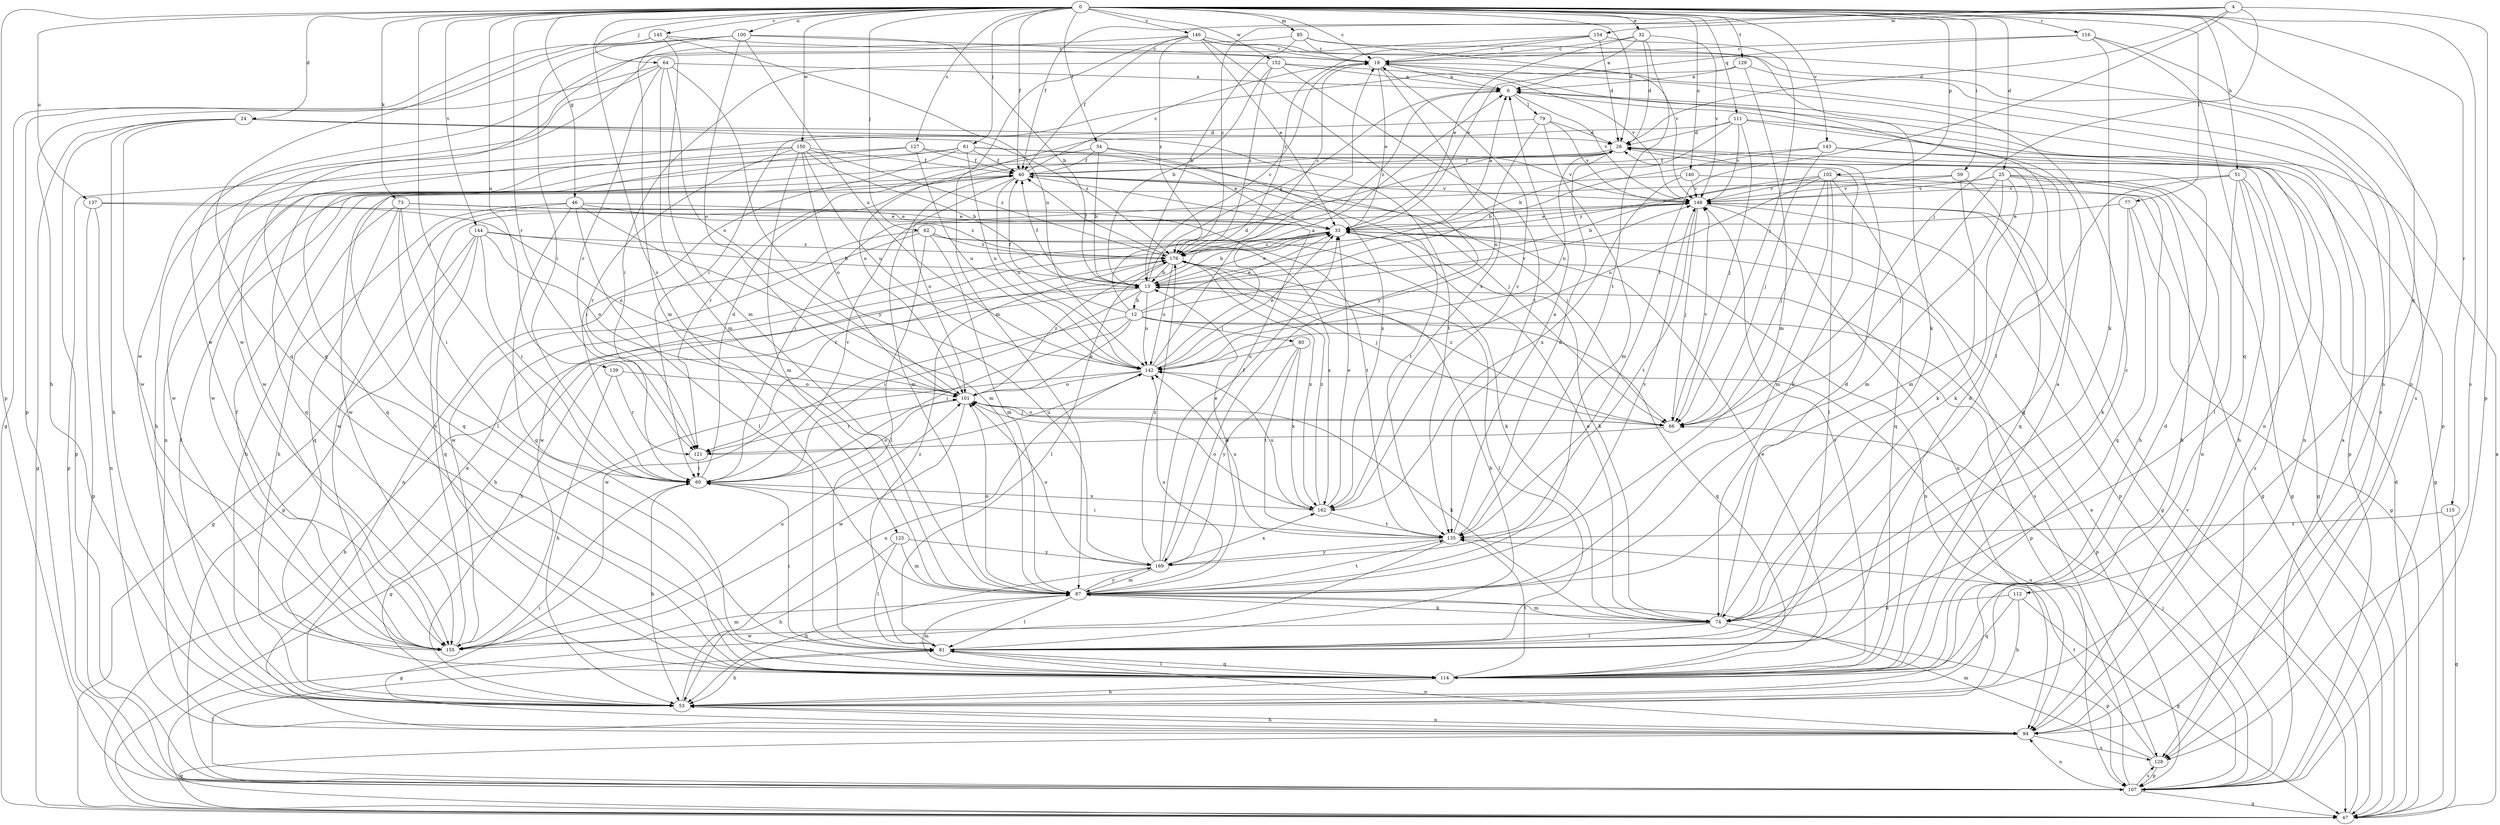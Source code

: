 strict digraph  {
0;
4;
6;
12;
13;
19;
24;
25;
26;
32;
33;
34;
40;
46;
47;
51;
53;
59;
60;
61;
62;
64;
66;
73;
74;
77;
79;
80;
81;
85;
87;
94;
100;
101;
102;
107;
111;
112;
114;
115;
116;
121;
125;
127;
128;
129;
135;
137;
139;
140;
142;
143;
144;
145;
146;
148;
150;
152;
154;
155;
162;
169;
176;
0 -> 19  [label=c];
0 -> 24  [label=d];
0 -> 25  [label=d];
0 -> 26  [label=d];
0 -> 32  [label=e];
0 -> 34  [label=f];
0 -> 40  [label=f];
0 -> 46  [label=g];
0 -> 51  [label=h];
0 -> 59  [label=i];
0 -> 60  [label=i];
0 -> 61  [label=j];
0 -> 62  [label=j];
0 -> 64  [label=j];
0 -> 73  [label=k];
0 -> 77  [label=l];
0 -> 85  [label=m];
0 -> 100  [label=o];
0 -> 102  [label=p];
0 -> 107  [label=p];
0 -> 111  [label=q];
0 -> 112  [label=q];
0 -> 115  [label=r];
0 -> 116  [label=r];
0 -> 121  [label=r];
0 -> 125  [label=s];
0 -> 127  [label=s];
0 -> 128  [label=s];
0 -> 129  [label=t];
0 -> 137  [label=u];
0 -> 139  [label=u];
0 -> 140  [label=u];
0 -> 143  [label=v];
0 -> 144  [label=v];
0 -> 145  [label=v];
0 -> 146  [label=v];
0 -> 150  [label=w];
0 -> 152  [label=w];
4 -> 26  [label=d];
4 -> 40  [label=f];
4 -> 66  [label=j];
4 -> 107  [label=p];
4 -> 135  [label=t];
4 -> 154  [label=w];
4 -> 176  [label=z];
6 -> 79  [label=l];
6 -> 148  [label=v];
6 -> 176  [label=z];
12 -> 26  [label=d];
12 -> 33  [label=e];
12 -> 40  [label=f];
12 -> 60  [label=i];
12 -> 80  [label=l];
12 -> 101  [label=o];
12 -> 107  [label=p];
12 -> 114  [label=q];
12 -> 148  [label=v];
12 -> 155  [label=w];
13 -> 6  [label=a];
13 -> 12  [label=b];
13 -> 19  [label=c];
13 -> 33  [label=e];
13 -> 40  [label=f];
13 -> 53  [label=h];
13 -> 60  [label=i];
13 -> 81  [label=l];
13 -> 107  [label=p];
13 -> 142  [label=u];
19 -> 6  [label=a];
19 -> 33  [label=e];
19 -> 81  [label=l];
19 -> 107  [label=p];
19 -> 162  [label=x];
24 -> 26  [label=d];
24 -> 47  [label=g];
24 -> 53  [label=h];
24 -> 107  [label=p];
24 -> 135  [label=t];
24 -> 155  [label=w];
24 -> 176  [label=z];
25 -> 47  [label=g];
25 -> 53  [label=h];
25 -> 60  [label=i];
25 -> 66  [label=j];
25 -> 74  [label=k];
25 -> 87  [label=m];
25 -> 94  [label=n];
25 -> 148  [label=v];
26 -> 40  [label=f];
26 -> 114  [label=q];
26 -> 121  [label=r];
26 -> 142  [label=u];
32 -> 6  [label=a];
32 -> 19  [label=c];
32 -> 26  [label=d];
32 -> 33  [label=e];
32 -> 135  [label=t];
32 -> 148  [label=v];
33 -> 6  [label=a];
33 -> 13  [label=b];
33 -> 74  [label=k];
33 -> 121  [label=r];
33 -> 128  [label=s];
33 -> 155  [label=w];
33 -> 176  [label=z];
34 -> 13  [label=b];
34 -> 40  [label=f];
34 -> 148  [label=v];
34 -> 155  [label=w];
34 -> 162  [label=x];
40 -> 19  [label=c];
40 -> 66  [label=j];
40 -> 87  [label=m];
40 -> 101  [label=o];
40 -> 114  [label=q];
40 -> 135  [label=t];
40 -> 142  [label=u];
40 -> 148  [label=v];
46 -> 33  [label=e];
46 -> 53  [label=h];
46 -> 81  [label=l];
46 -> 87  [label=m];
46 -> 114  [label=q];
46 -> 155  [label=w];
46 -> 176  [label=z];
47 -> 6  [label=a];
47 -> 13  [label=b];
47 -> 26  [label=d];
47 -> 148  [label=v];
51 -> 47  [label=g];
51 -> 53  [label=h];
51 -> 81  [label=l];
51 -> 87  [label=m];
51 -> 128  [label=s];
51 -> 148  [label=v];
53 -> 26  [label=d];
53 -> 33  [label=e];
53 -> 40  [label=f];
53 -> 94  [label=n];
53 -> 142  [label=u];
59 -> 74  [label=k];
59 -> 114  [label=q];
59 -> 148  [label=v];
59 -> 176  [label=z];
60 -> 26  [label=d];
60 -> 53  [label=h];
60 -> 101  [label=o];
60 -> 148  [label=v];
60 -> 162  [label=x];
61 -> 40  [label=f];
61 -> 60  [label=i];
61 -> 66  [label=j];
61 -> 74  [label=k];
61 -> 94  [label=n];
61 -> 114  [label=q];
61 -> 142  [label=u];
62 -> 74  [label=k];
62 -> 81  [label=l];
62 -> 87  [label=m];
62 -> 94  [label=n];
62 -> 155  [label=w];
62 -> 162  [label=x];
62 -> 176  [label=z];
64 -> 6  [label=a];
64 -> 53  [label=h];
64 -> 87  [label=m];
64 -> 101  [label=o];
64 -> 121  [label=r];
64 -> 155  [label=w];
64 -> 169  [label=y];
66 -> 101  [label=o];
66 -> 121  [label=r];
66 -> 148  [label=v];
66 -> 176  [label=z];
73 -> 33  [label=e];
73 -> 53  [label=h];
73 -> 60  [label=i];
73 -> 81  [label=l];
73 -> 114  [label=q];
73 -> 135  [label=t];
74 -> 26  [label=d];
74 -> 33  [label=e];
74 -> 81  [label=l];
74 -> 87  [label=m];
74 -> 107  [label=p];
74 -> 155  [label=w];
77 -> 33  [label=e];
77 -> 47  [label=g];
77 -> 74  [label=k];
77 -> 114  [label=q];
79 -> 26  [label=d];
79 -> 87  [label=m];
79 -> 142  [label=u];
79 -> 148  [label=v];
79 -> 155  [label=w];
80 -> 135  [label=t];
80 -> 142  [label=u];
80 -> 162  [label=x];
80 -> 169  [label=y];
81 -> 13  [label=b];
81 -> 26  [label=d];
81 -> 53  [label=h];
81 -> 60  [label=i];
81 -> 94  [label=n];
81 -> 114  [label=q];
81 -> 176  [label=z];
85 -> 13  [label=b];
85 -> 19  [label=c];
85 -> 74  [label=k];
85 -> 148  [label=v];
85 -> 155  [label=w];
87 -> 13  [label=b];
87 -> 74  [label=k];
87 -> 81  [label=l];
87 -> 101  [label=o];
87 -> 135  [label=t];
87 -> 142  [label=u];
87 -> 169  [label=y];
94 -> 47  [label=g];
94 -> 53  [label=h];
94 -> 60  [label=i];
94 -> 128  [label=s];
100 -> 13  [label=b];
100 -> 19  [label=c];
100 -> 60  [label=i];
100 -> 87  [label=m];
100 -> 101  [label=o];
100 -> 107  [label=p];
100 -> 142  [label=u];
101 -> 66  [label=j];
101 -> 74  [label=k];
101 -> 121  [label=r];
101 -> 155  [label=w];
101 -> 176  [label=z];
102 -> 13  [label=b];
102 -> 53  [label=h];
102 -> 66  [label=j];
102 -> 81  [label=l];
102 -> 87  [label=m];
102 -> 114  [label=q];
102 -> 142  [label=u];
102 -> 148  [label=v];
107 -> 6  [label=a];
107 -> 33  [label=e];
107 -> 47  [label=g];
107 -> 66  [label=j];
107 -> 81  [label=l];
107 -> 94  [label=n];
107 -> 128  [label=s];
107 -> 142  [label=u];
111 -> 13  [label=b];
111 -> 26  [label=d];
111 -> 66  [label=j];
111 -> 94  [label=n];
111 -> 101  [label=o];
111 -> 107  [label=p];
111 -> 148  [label=v];
112 -> 47  [label=g];
112 -> 53  [label=h];
112 -> 74  [label=k];
112 -> 114  [label=q];
114 -> 6  [label=a];
114 -> 19  [label=c];
114 -> 33  [label=e];
114 -> 53  [label=h];
114 -> 81  [label=l];
114 -> 87  [label=m];
114 -> 135  [label=t];
114 -> 148  [label=v];
115 -> 47  [label=g];
115 -> 135  [label=t];
116 -> 19  [label=c];
116 -> 33  [label=e];
116 -> 74  [label=k];
116 -> 94  [label=n];
116 -> 114  [label=q];
121 -> 60  [label=i];
121 -> 142  [label=u];
125 -> 53  [label=h];
125 -> 81  [label=l];
125 -> 87  [label=m];
125 -> 169  [label=y];
127 -> 33  [label=e];
127 -> 40  [label=f];
127 -> 107  [label=p];
127 -> 114  [label=q];
127 -> 142  [label=u];
128 -> 87  [label=m];
128 -> 107  [label=p];
128 -> 135  [label=t];
129 -> 6  [label=a];
129 -> 60  [label=i];
129 -> 87  [label=m];
129 -> 128  [label=s];
135 -> 6  [label=a];
135 -> 26  [label=d];
135 -> 47  [label=g];
135 -> 60  [label=i];
135 -> 142  [label=u];
135 -> 169  [label=y];
137 -> 33  [label=e];
137 -> 94  [label=n];
137 -> 101  [label=o];
137 -> 107  [label=p];
139 -> 53  [label=h];
139 -> 101  [label=o];
139 -> 121  [label=r];
140 -> 47  [label=g];
140 -> 148  [label=v];
140 -> 155  [label=w];
140 -> 162  [label=x];
142 -> 6  [label=a];
142 -> 19  [label=c];
142 -> 33  [label=e];
142 -> 47  [label=g];
142 -> 101  [label=o];
143 -> 13  [label=b];
143 -> 40  [label=f];
143 -> 47  [label=g];
143 -> 66  [label=j];
143 -> 94  [label=n];
144 -> 13  [label=b];
144 -> 47  [label=g];
144 -> 60  [label=i];
144 -> 101  [label=o];
144 -> 107  [label=p];
144 -> 114  [label=q];
144 -> 176  [label=z];
145 -> 19  [label=c];
145 -> 47  [label=g];
145 -> 87  [label=m];
145 -> 114  [label=q];
145 -> 142  [label=u];
146 -> 19  [label=c];
146 -> 33  [label=e];
146 -> 40  [label=f];
146 -> 87  [label=m];
146 -> 94  [label=n];
146 -> 114  [label=q];
146 -> 128  [label=s];
146 -> 169  [label=y];
146 -> 176  [label=z];
148 -> 33  [label=e];
148 -> 47  [label=g];
148 -> 66  [label=j];
148 -> 94  [label=n];
148 -> 107  [label=p];
148 -> 135  [label=t];
150 -> 13  [label=b];
150 -> 40  [label=f];
150 -> 53  [label=h];
150 -> 87  [label=m];
150 -> 101  [label=o];
150 -> 121  [label=r];
150 -> 142  [label=u];
150 -> 155  [label=w];
150 -> 176  [label=z];
152 -> 6  [label=a];
152 -> 13  [label=b];
152 -> 60  [label=i];
152 -> 135  [label=t];
152 -> 148  [label=v];
152 -> 176  [label=z];
154 -> 19  [label=c];
154 -> 26  [label=d];
154 -> 66  [label=j];
154 -> 155  [label=w];
154 -> 176  [label=z];
155 -> 40  [label=f];
155 -> 87  [label=m];
155 -> 101  [label=o];
155 -> 148  [label=v];
162 -> 19  [label=c];
162 -> 33  [label=e];
162 -> 101  [label=o];
162 -> 135  [label=t];
162 -> 142  [label=u];
162 -> 176  [label=z];
169 -> 33  [label=e];
169 -> 40  [label=f];
169 -> 53  [label=h];
169 -> 87  [label=m];
169 -> 101  [label=o];
169 -> 148  [label=v];
169 -> 162  [label=x];
169 -> 176  [label=z];
176 -> 13  [label=b];
176 -> 19  [label=c];
176 -> 40  [label=f];
176 -> 53  [label=h];
176 -> 66  [label=j];
176 -> 81  [label=l];
176 -> 94  [label=n];
176 -> 142  [label=u];
176 -> 162  [label=x];
}
